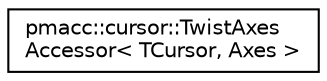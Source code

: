 digraph "Graphical Class Hierarchy"
{
 // LATEX_PDF_SIZE
  edge [fontname="Helvetica",fontsize="10",labelfontname="Helvetica",labelfontsize="10"];
  node [fontname="Helvetica",fontsize="10",shape=record];
  rankdir="LR";
  Node0 [label="pmacc::cursor::TwistAxes\lAccessor\< TCursor, Axes \>",height=0.2,width=0.4,color="black", fillcolor="white", style="filled",URL="$structpmacc_1_1cursor_1_1_twist_axes_accessor.html",tooltip=" "];
}
